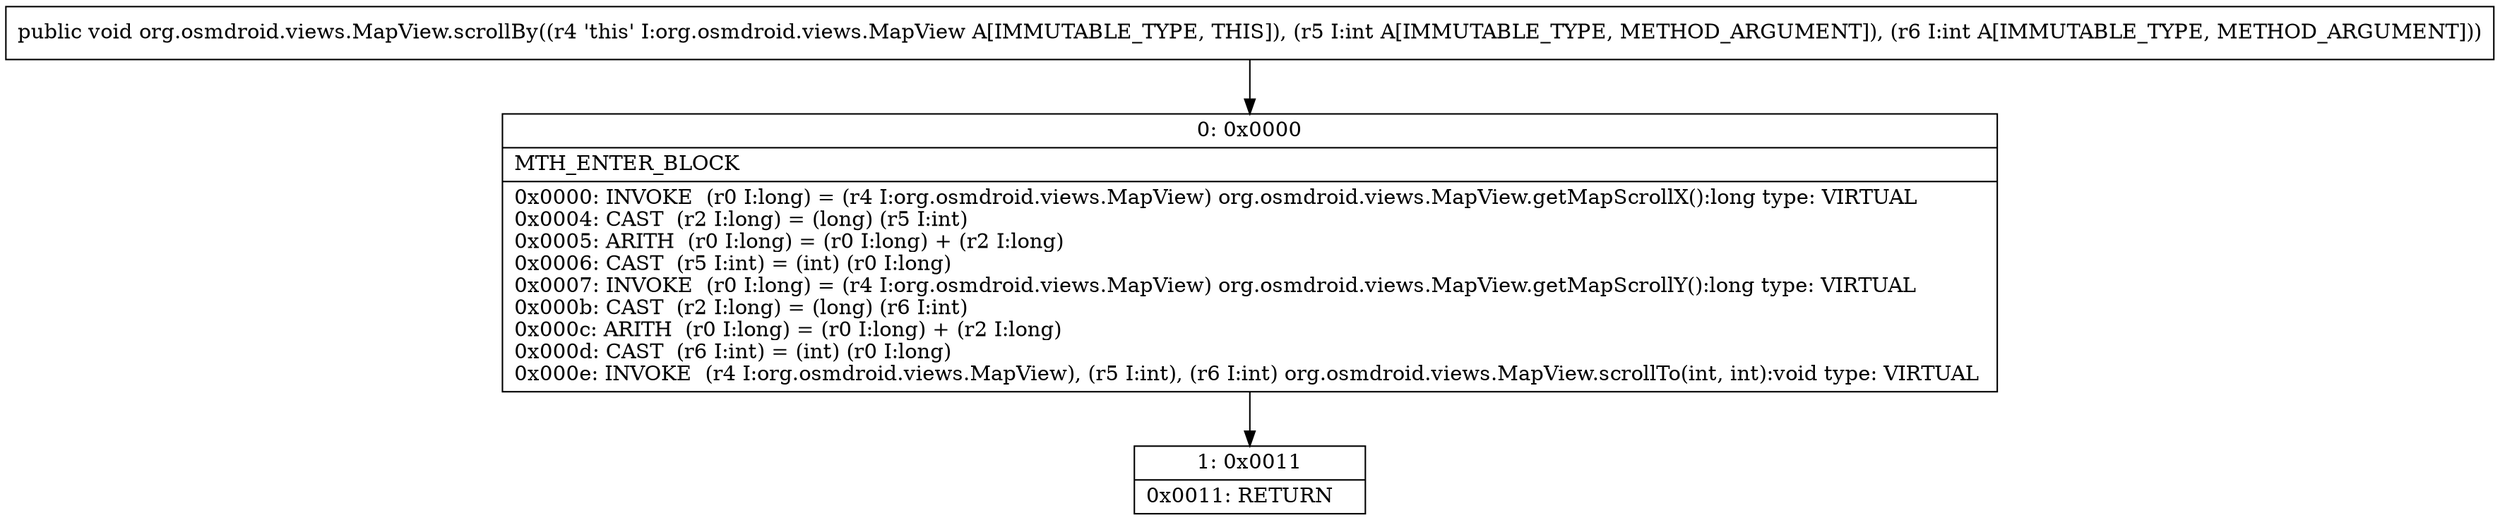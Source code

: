 digraph "CFG fororg.osmdroid.views.MapView.scrollBy(II)V" {
Node_0 [shape=record,label="{0\:\ 0x0000|MTH_ENTER_BLOCK\l|0x0000: INVOKE  (r0 I:long) = (r4 I:org.osmdroid.views.MapView) org.osmdroid.views.MapView.getMapScrollX():long type: VIRTUAL \l0x0004: CAST  (r2 I:long) = (long) (r5 I:int) \l0x0005: ARITH  (r0 I:long) = (r0 I:long) + (r2 I:long) \l0x0006: CAST  (r5 I:int) = (int) (r0 I:long) \l0x0007: INVOKE  (r0 I:long) = (r4 I:org.osmdroid.views.MapView) org.osmdroid.views.MapView.getMapScrollY():long type: VIRTUAL \l0x000b: CAST  (r2 I:long) = (long) (r6 I:int) \l0x000c: ARITH  (r0 I:long) = (r0 I:long) + (r2 I:long) \l0x000d: CAST  (r6 I:int) = (int) (r0 I:long) \l0x000e: INVOKE  (r4 I:org.osmdroid.views.MapView), (r5 I:int), (r6 I:int) org.osmdroid.views.MapView.scrollTo(int, int):void type: VIRTUAL \l}"];
Node_1 [shape=record,label="{1\:\ 0x0011|0x0011: RETURN   \l}"];
MethodNode[shape=record,label="{public void org.osmdroid.views.MapView.scrollBy((r4 'this' I:org.osmdroid.views.MapView A[IMMUTABLE_TYPE, THIS]), (r5 I:int A[IMMUTABLE_TYPE, METHOD_ARGUMENT]), (r6 I:int A[IMMUTABLE_TYPE, METHOD_ARGUMENT])) }"];
MethodNode -> Node_0;
Node_0 -> Node_1;
}

